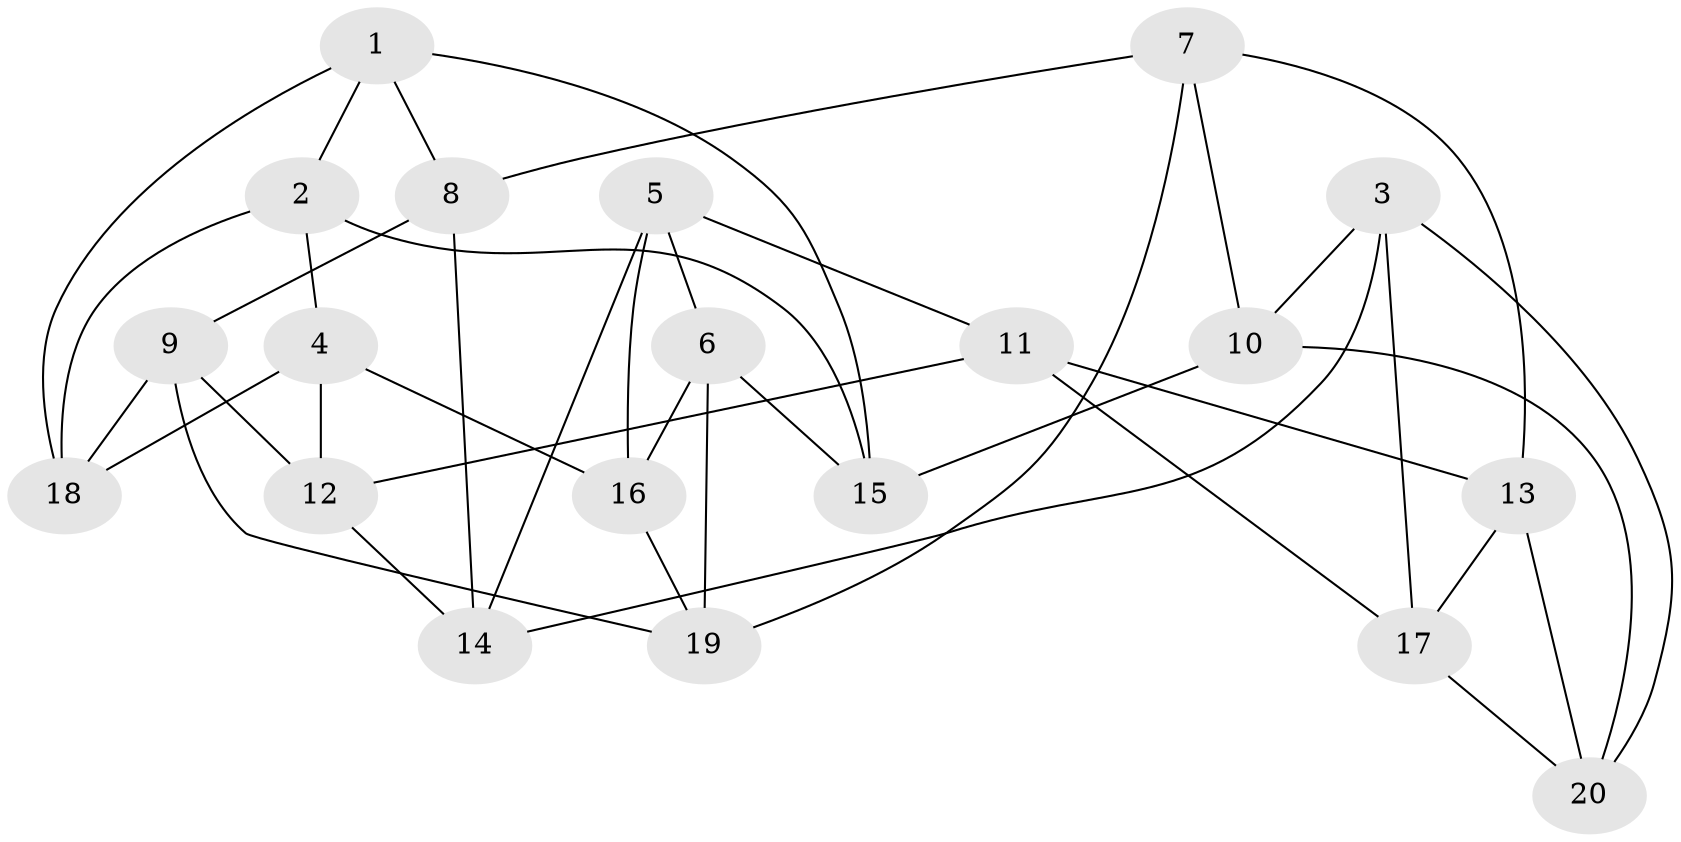 // Generated by graph-tools (version 1.1) at 2025/46/02/15/25 05:46:28]
// undirected, 20 vertices, 40 edges
graph export_dot {
graph [start="1"]
  node [color=gray90,style=filled];
  1;
  2;
  3;
  4;
  5;
  6;
  7;
  8;
  9;
  10;
  11;
  12;
  13;
  14;
  15;
  16;
  17;
  18;
  19;
  20;
  1 -- 8;
  1 -- 2;
  1 -- 15;
  1 -- 18;
  2 -- 15;
  2 -- 4;
  2 -- 18;
  3 -- 20;
  3 -- 10;
  3 -- 14;
  3 -- 17;
  4 -- 18;
  4 -- 12;
  4 -- 16;
  5 -- 16;
  5 -- 6;
  5 -- 14;
  5 -- 11;
  6 -- 16;
  6 -- 19;
  6 -- 15;
  7 -- 13;
  7 -- 8;
  7 -- 10;
  7 -- 19;
  8 -- 14;
  8 -- 9;
  9 -- 12;
  9 -- 18;
  9 -- 19;
  10 -- 20;
  10 -- 15;
  11 -- 17;
  11 -- 13;
  11 -- 12;
  12 -- 14;
  13 -- 20;
  13 -- 17;
  16 -- 19;
  17 -- 20;
}
